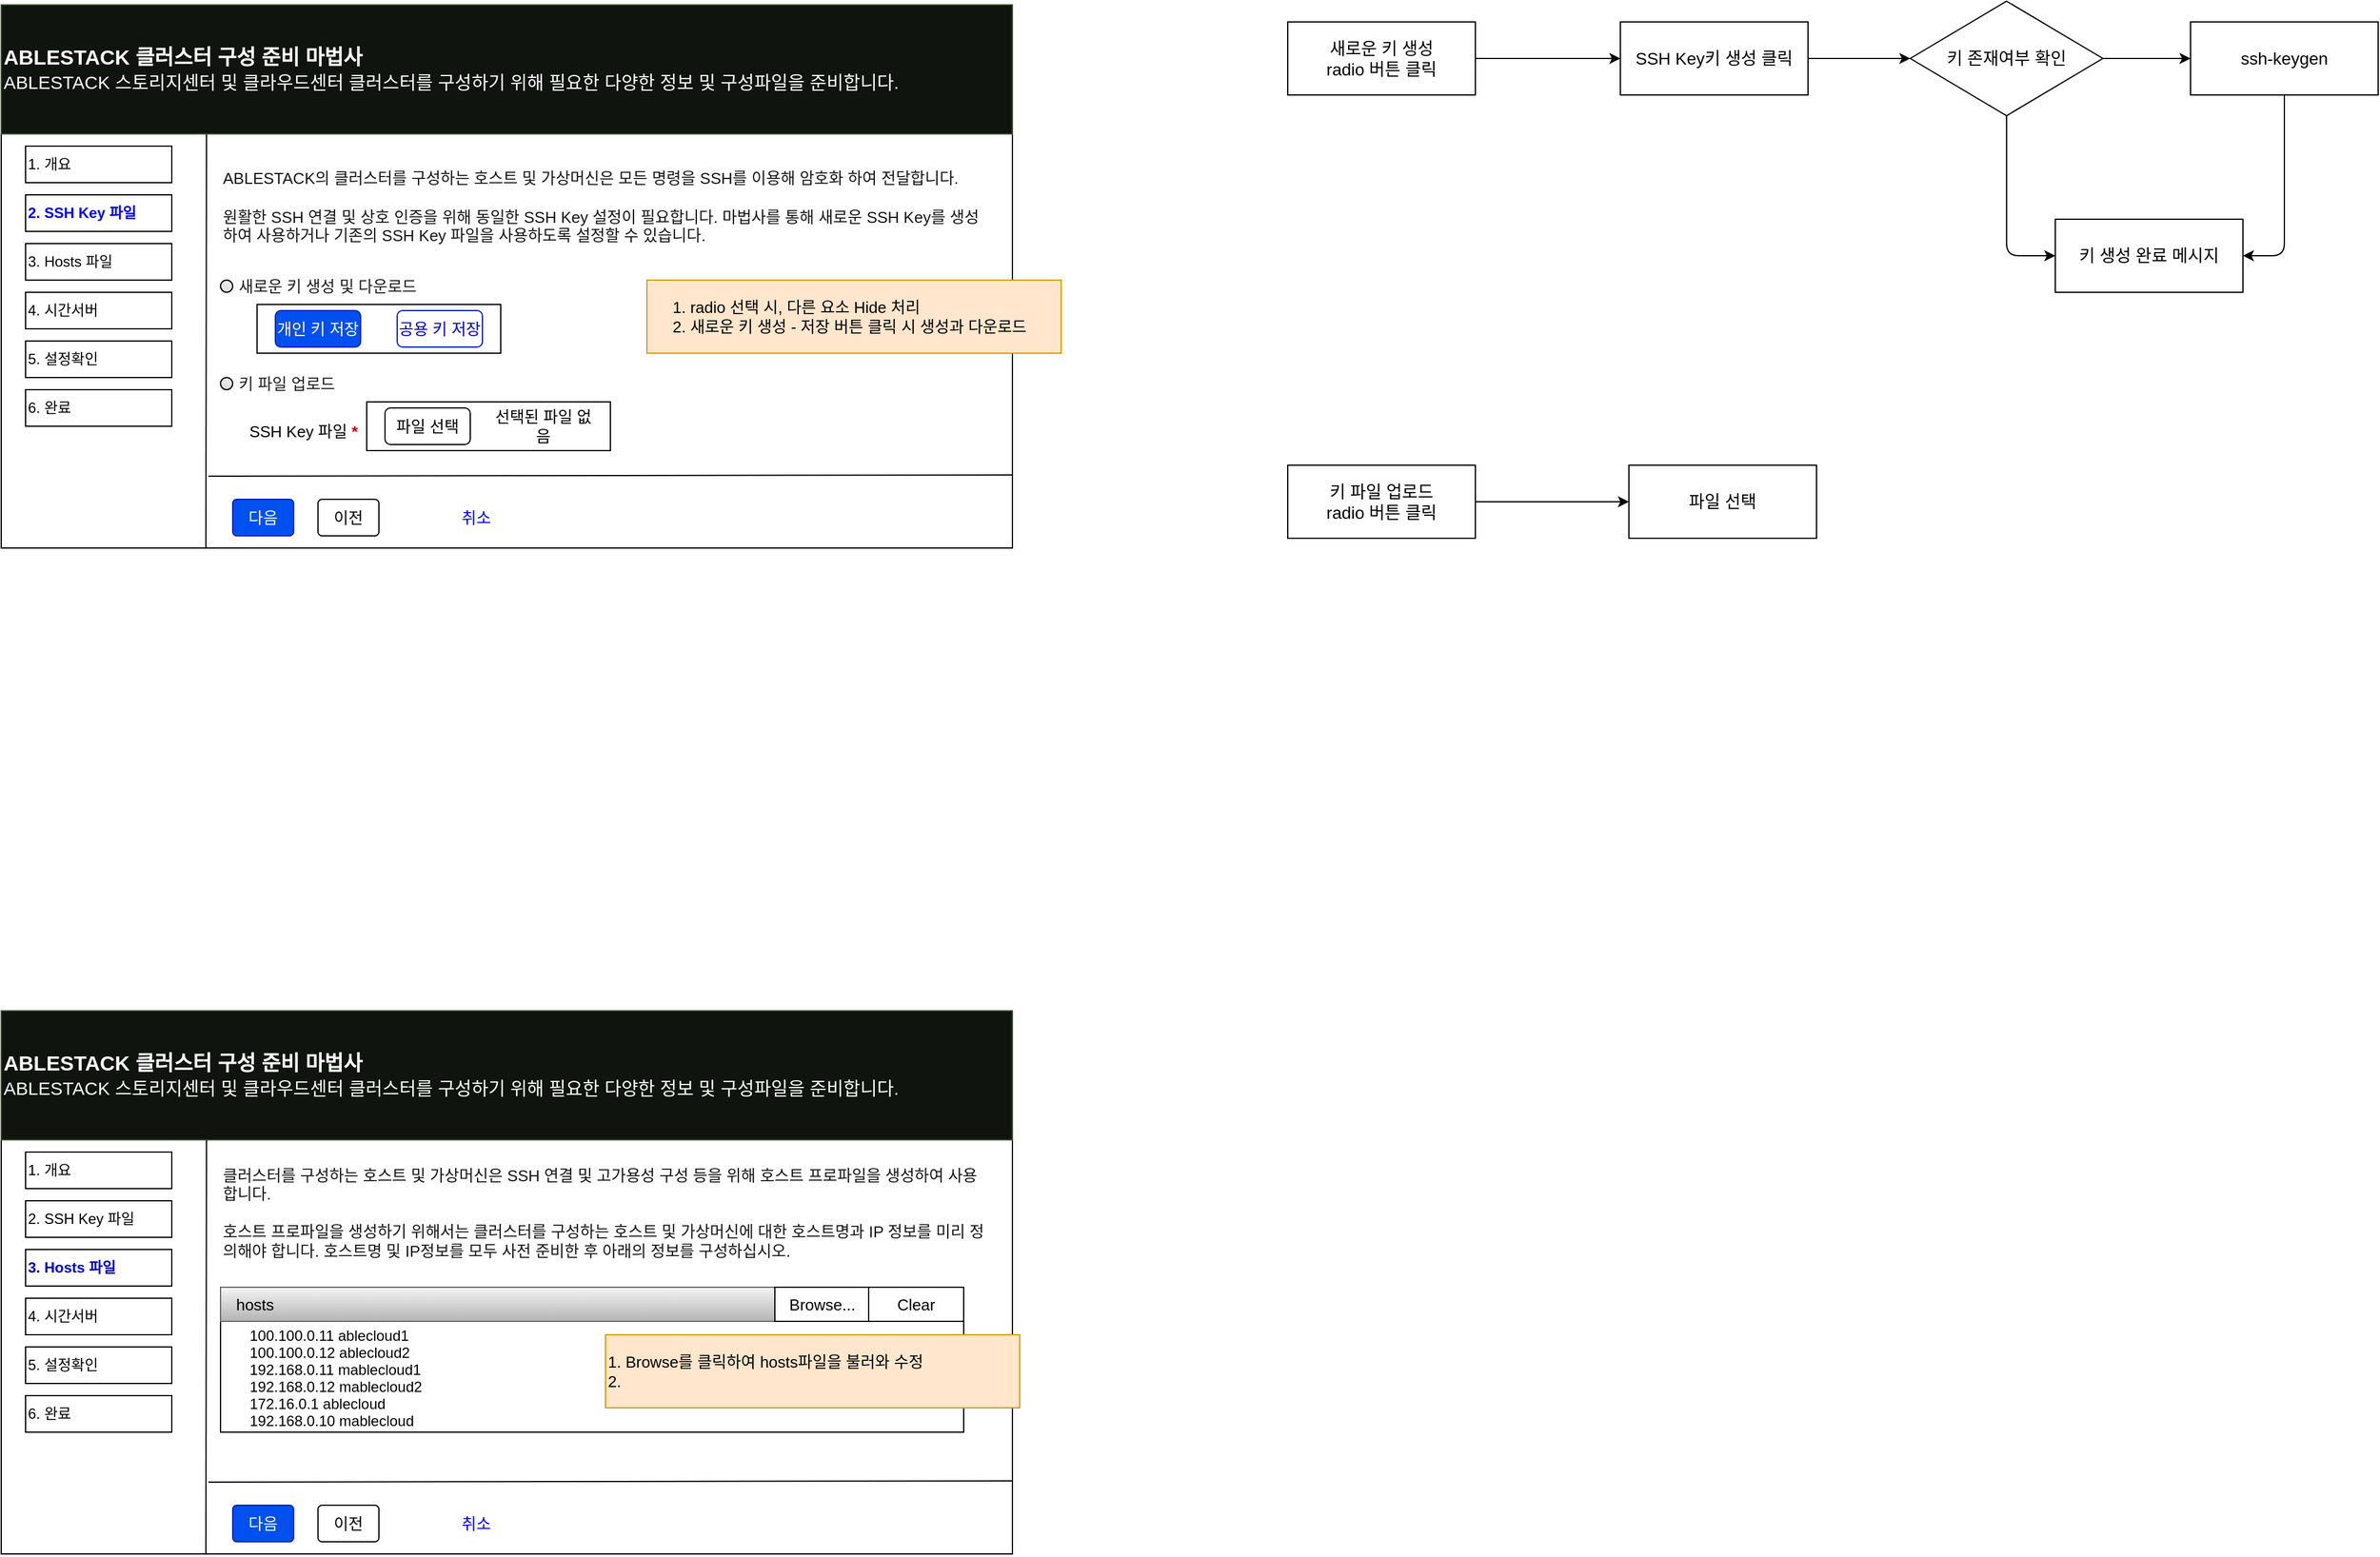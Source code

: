 <mxfile version="14.4.5" type="github">
  <diagram id="XoaDM2TkfQktanUWAJeV" name="클러스터 구성 준비(마법사)">
    <mxGraphModel dx="1334" dy="753" grid="1" gridSize="7" guides="1" tooltips="1" connect="1" arrows="1" fold="1" page="1" pageScale="1" pageWidth="1169" pageHeight="827" background="none" math="0" shadow="0">
      <root>
        <mxCell id="0" />
        <mxCell id="1" parent="0" />
        <mxCell id="__XMbqS7DblXaXG2py2k-1" value="" style="rounded=0;whiteSpace=wrap;html=1;" parent="1" vertex="1">
          <mxGeometry x="190" y="154" width="830" height="446" as="geometry" />
        </mxCell>
        <mxCell id="__XMbqS7DblXaXG2py2k-2" value="&lt;div style=&quot;&quot;&gt;&lt;font style=&quot;font-size: 17px&quot;&gt;&lt;b&gt;ABLESTACK 클러스터 구성 준비 마법사&lt;/b&gt;&lt;/font&gt;&lt;/div&gt;&lt;div style=&quot;font-size: 15px;&quot;&gt;&lt;font style=&quot;font-size: 15px&quot;&gt;ABLESTACK 스토리지센터 및 클라우드센터 클러스터를 구성하기 위해 필요한 다양한 정보 및 구성파일을 준비합니다.&lt;/font&gt;&lt;/div&gt;" style="text;html=1;strokeColor=#3A5431;align=left;verticalAlign=middle;whiteSpace=wrap;rounded=0;labelBackgroundColor=none;fontColor=#ffffff;fillColor=#10140F;" parent="1" vertex="1">
          <mxGeometry x="190" y="154" width="830" height="106" as="geometry" />
        </mxCell>
        <mxCell id="__XMbqS7DblXaXG2py2k-3" value="1. 개요" style="rounded=0;whiteSpace=wrap;html=1;align=left;" parent="1" vertex="1">
          <mxGeometry x="210" y="270" width="120" height="30" as="geometry" />
        </mxCell>
        <mxCell id="__XMbqS7DblXaXG2py2k-4" value="&lt;b&gt;2. SSH Key 파일&lt;/b&gt;" style="rounded=0;whiteSpace=wrap;html=1;align=left;fontColor=#0000FF;" parent="1" vertex="1">
          <mxGeometry x="210" y="310" width="120" height="30" as="geometry" />
        </mxCell>
        <mxCell id="__XMbqS7DblXaXG2py2k-5" value="3. Hosts 파일" style="rounded=0;whiteSpace=wrap;html=1;align=left;" parent="1" vertex="1">
          <mxGeometry x="210" y="350" width="120" height="30" as="geometry" />
        </mxCell>
        <mxCell id="__XMbqS7DblXaXG2py2k-6" value="5. 설정확인" style="rounded=0;whiteSpace=wrap;html=1;align=left;" parent="1" vertex="1">
          <mxGeometry x="210" y="430" width="120" height="30" as="geometry" />
        </mxCell>
        <mxCell id="__XMbqS7DblXaXG2py2k-7" value="4. 시간서버" style="rounded=0;whiteSpace=wrap;html=1;align=left;" parent="1" vertex="1">
          <mxGeometry x="210" y="390" width="120" height="30" as="geometry" />
        </mxCell>
        <mxCell id="__XMbqS7DblXaXG2py2k-8" value="6. 완료" style="rounded=0;whiteSpace=wrap;html=1;align=left;" parent="1" vertex="1">
          <mxGeometry x="210" y="470" width="120" height="30" as="geometry" />
        </mxCell>
        <mxCell id="__XMbqS7DblXaXG2py2k-11" value="" style="endArrow=none;html=1;fontColor=#FCFCFC;entryX=0.203;entryY=1.003;entryDx=0;entryDy=0;entryPerimeter=0;" parent="1" target="__XMbqS7DblXaXG2py2k-2" edge="1">
          <mxGeometry width="50" height="50" relative="1" as="geometry">
            <mxPoint x="358" y="600" as="sourcePoint" />
            <mxPoint x="640" y="300" as="targetPoint" />
          </mxGeometry>
        </mxCell>
        <mxCell id="__XMbqS7DblXaXG2py2k-12" value="" style="endArrow=none;html=1;fontColor=#FCFCFC;" parent="1" edge="1">
          <mxGeometry width="50" height="50" relative="1" as="geometry">
            <mxPoint x="360" y="541" as="sourcePoint" />
            <mxPoint x="1020" y="540" as="targetPoint" />
          </mxGeometry>
        </mxCell>
        <mxCell id="__XMbqS7DblXaXG2py2k-13" value="&lt;span style=&quot;color: rgb(21, 21, 21); font-family: redhattext, overpass, overpass, helvetica, arial, sans-serif; font-size: 13px; background-color: rgb(255, 255, 255);&quot;&gt;ABLESTACK의 클러스터를 구성하는 호스트 및 가상머신은 모든 명령을 SSH를 이용해 암호화 하여 전달합니다.&lt;/span&gt;&lt;br style=&quot;box-sizing: border-box; color: rgb(21, 21, 21); font-family: redhattext, overpass, overpass, helvetica, arial, sans-serif; font-size: 13px; background-color: rgb(255, 255, 255);&quot;&gt;&lt;br style=&quot;box-sizing: border-box; color: rgb(21, 21, 21); font-family: redhattext, overpass, overpass, helvetica, arial, sans-serif; font-size: 13px; background-color: rgb(255, 255, 255);&quot;&gt;&lt;span style=&quot;color: rgb(21, 21, 21); font-family: redhattext, overpass, overpass, helvetica, arial, sans-serif; font-size: 13px; background-color: rgb(255, 255, 255);&quot;&gt;원활한 SSH 연결 및 상호 인증을 위해 동일한 SSH Key 설정이 필요합니다. 마법사를 통해 새로운 SSH Key를 생성하여 사용하거나 기존의 SSH Key 파일을 사용하도록 설정할 수 있습니다.&lt;/span&gt;" style="text;html=1;strokeColor=none;fillColor=none;align=left;verticalAlign=middle;whiteSpace=wrap;rounded=0;labelBackgroundColor=none;fontColor=#1C1C1C;fontSize=13;" parent="1" vertex="1">
          <mxGeometry x="370" y="270" width="630" height="100" as="geometry" />
        </mxCell>
        <mxCell id="__XMbqS7DblXaXG2py2k-18" value="새로운 키 생성 및 다운로드" style="html=1;shadow=0;dashed=0;shape=mxgraph.bootstrap.radioButton2;labelPosition=right;verticalLabelPosition=middle;align=left;verticalAlign=middle;gradientColor=#DEDEDE;fillColor=#EDEDED;checked=0;spacing=5;checkedFill=#0085FC;checkedStroke=#ffffff;labelBackgroundColor=#ffffff;fontSize=13;fontColor=#1C1C1C;" parent="1" vertex="1">
          <mxGeometry x="370" y="380" width="10" height="10" as="geometry" />
        </mxCell>
        <mxCell id="__XMbqS7DblXaXG2py2k-19" value="키 파일 업로드" style="html=1;shadow=0;dashed=0;shape=mxgraph.bootstrap.radioButton2;labelPosition=right;verticalLabelPosition=middle;align=left;verticalAlign=middle;gradientColor=#DEDEDE;fillColor=#EDEDED;checked=0;spacing=5;checkedFill=#0085FC;checkedStroke=#ffffff;labelBackgroundColor=none;fontSize=13;fontColor=#1C1C1C;" parent="1" vertex="1">
          <mxGeometry x="370" y="460" width="10" height="10" as="geometry" />
        </mxCell>
        <mxCell id="__XMbqS7DblXaXG2py2k-28" value="" style="rounded=0;whiteSpace=wrap;html=1;labelBackgroundColor=none;fontSize=13;align=left;labelBorderColor=none;" parent="1" vertex="1">
          <mxGeometry x="400" y="400" width="200" height="40" as="geometry" />
        </mxCell>
        <mxCell id="__XMbqS7DblXaXG2py2k-29" value="개인 키 저장" style="rounded=1;whiteSpace=wrap;html=1;labelBackgroundColor=none;strokeColor=#001DBC;fillColor=#0050ef;fontSize=13;fontColor=#ffffff;align=center;" parent="1" vertex="1">
          <mxGeometry x="415" y="405" width="70" height="30" as="geometry" />
        </mxCell>
        <mxCell id="__XMbqS7DblXaXG2py2k-30" value="공용 키 저장" style="rounded=1;whiteSpace=wrap;html=1;labelBackgroundColor=none;strokeColor=#001DBC;fontSize=13;align=center;fillColor=#FFFFFF;fontColor=#0000CC;" parent="1" vertex="1">
          <mxGeometry x="515" y="405" width="70" height="30" as="geometry" />
        </mxCell>
        <mxCell id="__XMbqS7DblXaXG2py2k-33" value="" style="rounded=0;whiteSpace=wrap;html=1;labelBackgroundColor=none;fontSize=13;align=left;labelBorderColor=none;" parent="1" vertex="1">
          <mxGeometry x="490" y="480" width="200" height="40" as="geometry" />
        </mxCell>
        <mxCell id="__XMbqS7DblXaXG2py2k-34" value="파일 선택" style="rounded=1;whiteSpace=wrap;html=1;labelBackgroundColor=none;strokeColor=#000000;fillColor=#ffffff;fontSize=13;fontColor=#000000;align=center;" parent="1" vertex="1">
          <mxGeometry x="505" y="485" width="70" height="30" as="geometry" />
        </mxCell>
        <mxCell id="__XMbqS7DblXaXG2py2k-35" value="선택된 파일 없음" style="text;html=1;strokeColor=none;fillColor=none;align=center;verticalAlign=middle;whiteSpace=wrap;rounded=0;labelBackgroundColor=none;fontSize=13;fontColor=#000000;" parent="1" vertex="1">
          <mxGeometry x="590" y="490" width="90" height="20" as="geometry" />
        </mxCell>
        <mxCell id="__XMbqS7DblXaXG2py2k-36" value="SSH Key 파일 &lt;font color=&quot;#cc0000&quot;&gt;&lt;b&gt;*&lt;/b&gt;&lt;/font&gt;&amp;nbsp;" style="text;html=1;strokeColor=none;fillColor=none;align=center;verticalAlign=middle;whiteSpace=wrap;rounded=0;labelBackgroundColor=none;fontSize=13;fontColor=#000000;" parent="1" vertex="1">
          <mxGeometry x="390" y="493.5" width="100" height="20" as="geometry" />
        </mxCell>
        <mxCell id="__XMbqS7DblXaXG2py2k-38" value="&lt;div style=&quot;text-align: left&quot;&gt;&lt;span&gt;1. radio 선택 시, 다른 요소 Hide 처리&lt;/span&gt;&lt;/div&gt;&lt;span&gt;&lt;div style=&quot;text-align: left&quot;&gt;&lt;span&gt;2. 새로운 키 생성 - 저장 버튼 클릭 시 생성과 다운로드&amp;nbsp;&amp;nbsp;&lt;/span&gt;&lt;/div&gt;&lt;/span&gt;" style="rounded=0;whiteSpace=wrap;html=1;labelBackgroundColor=none;strokeColor=#d79b00;fillColor=#ffe6cc;fontSize=13;align=center;" parent="1" vertex="1">
          <mxGeometry x="720" y="380" width="340" height="60" as="geometry" />
        </mxCell>
        <mxCell id="__XMbqS7DblXaXG2py2k-39" value="다음" style="rounded=1;whiteSpace=wrap;html=1;labelBackgroundColor=none;strokeColor=#001DBC;fillColor=#0050ef;fontSize=13;fontColor=#ffffff;align=center;arcSize=11;" parent="1" vertex="1">
          <mxGeometry x="380" y="560" width="50" height="30" as="geometry" />
        </mxCell>
        <mxCell id="__XMbqS7DblXaXG2py2k-40" value="이전" style="rounded=1;whiteSpace=wrap;html=1;labelBackgroundColor=none;strokeColor=#000000;fillColor=#ffffff;fontSize=13;fontColor=#000000;align=center;arcSize=11;" parent="1" vertex="1">
          <mxGeometry x="450" y="560" width="50" height="30" as="geometry" />
        </mxCell>
        <mxCell id="__XMbqS7DblXaXG2py2k-41" value="취소" style="text;html=1;strokeColor=none;fillColor=none;align=center;verticalAlign=middle;whiteSpace=wrap;rounded=0;labelBackgroundColor=none;fontSize=13;fontColor=#0000FF;" parent="1" vertex="1">
          <mxGeometry x="560" y="565" width="40" height="20" as="geometry" />
        </mxCell>
        <mxCell id="__XMbqS7DblXaXG2py2k-42" value="" style="rounded=0;whiteSpace=wrap;html=1;" parent="1" vertex="1">
          <mxGeometry x="190" y="980" width="830" height="446" as="geometry" />
        </mxCell>
        <mxCell id="__XMbqS7DblXaXG2py2k-43" value="&lt;div style=&quot;&quot;&gt;&lt;font style=&quot;font-size: 17px&quot;&gt;&lt;b&gt;ABLESTACK 클러스터 구성 준비 마법사&lt;/b&gt;&lt;/font&gt;&lt;/div&gt;&lt;div style=&quot;font-size: 15px;&quot;&gt;&lt;font style=&quot;font-size: 15px&quot;&gt;ABLESTACK 스토리지센터 및 클라우드센터 클러스터를 구성하기 위해 필요한 다양한 정보 및 구성파일을 준비합니다.&lt;/font&gt;&lt;/div&gt;" style="text;html=1;strokeColor=#3A5431;align=left;verticalAlign=middle;whiteSpace=wrap;rounded=0;labelBackgroundColor=none;fontColor=#ffffff;fillColor=#10140F;" parent="1" vertex="1">
          <mxGeometry x="190" y="980" width="830" height="106" as="geometry" />
        </mxCell>
        <mxCell id="__XMbqS7DblXaXG2py2k-44" value="1. 개요" style="rounded=0;whiteSpace=wrap;html=1;align=left;" parent="1" vertex="1">
          <mxGeometry x="210" y="1096" width="120" height="30" as="geometry" />
        </mxCell>
        <mxCell id="__XMbqS7DblXaXG2py2k-45" value="&lt;span style=&quot;font-weight: normal&quot;&gt;&lt;font color=&quot;#000000&quot;&gt;2. SSH Key 파일&lt;/font&gt;&lt;/span&gt;" style="rounded=0;whiteSpace=wrap;html=1;align=left;fontColor=#0000FF;fontStyle=1" parent="1" vertex="1">
          <mxGeometry x="210" y="1136" width="120" height="30" as="geometry" />
        </mxCell>
        <mxCell id="__XMbqS7DblXaXG2py2k-46" value="&lt;b&gt;&lt;font color=&quot;#0000cc&quot;&gt;3. Hosts 파일&lt;/font&gt;&lt;/b&gt;" style="rounded=0;whiteSpace=wrap;html=1;align=left;" parent="1" vertex="1">
          <mxGeometry x="210" y="1176" width="120" height="30" as="geometry" />
        </mxCell>
        <mxCell id="__XMbqS7DblXaXG2py2k-47" value="5. 설정확인" style="rounded=0;whiteSpace=wrap;html=1;align=left;" parent="1" vertex="1">
          <mxGeometry x="210" y="1256" width="120" height="30" as="geometry" />
        </mxCell>
        <mxCell id="__XMbqS7DblXaXG2py2k-48" value="4. 시간서버" style="rounded=0;whiteSpace=wrap;html=1;align=left;" parent="1" vertex="1">
          <mxGeometry x="210" y="1216" width="120" height="30" as="geometry" />
        </mxCell>
        <mxCell id="__XMbqS7DblXaXG2py2k-49" value="6. 완료" style="rounded=0;whiteSpace=wrap;html=1;align=left;" parent="1" vertex="1">
          <mxGeometry x="210" y="1296" width="120" height="30" as="geometry" />
        </mxCell>
        <mxCell id="__XMbqS7DblXaXG2py2k-50" value="" style="endArrow=none;html=1;fontColor=#FCFCFC;entryX=0.203;entryY=1.003;entryDx=0;entryDy=0;entryPerimeter=0;" parent="1" target="__XMbqS7DblXaXG2py2k-43" edge="1">
          <mxGeometry width="50" height="50" relative="1" as="geometry">
            <mxPoint x="358" y="1426" as="sourcePoint" />
            <mxPoint x="640" y="1126" as="targetPoint" />
          </mxGeometry>
        </mxCell>
        <mxCell id="__XMbqS7DblXaXG2py2k-51" value="" style="endArrow=none;html=1;fontColor=#FCFCFC;" parent="1" edge="1">
          <mxGeometry width="50" height="50" relative="1" as="geometry">
            <mxPoint x="360" y="1367" as="sourcePoint" />
            <mxPoint x="1020" y="1366" as="targetPoint" />
          </mxGeometry>
        </mxCell>
        <mxCell id="__XMbqS7DblXaXG2py2k-52" value="&lt;font style=&quot;font-size: 13px&quot;&gt;&lt;span style=&quot;color: rgb(21 , 21 , 21) ; font-family: &amp;#34;redhattext&amp;#34; , &amp;#34;overpass&amp;#34; , &amp;#34;overpass&amp;#34; , &amp;#34;helvetica&amp;#34; , &amp;#34;arial&amp;#34; , sans-serif ; background-color: rgb(255 , 255 , 255)&quot;&gt;클러스터를 구성하는 호스트 및 가상머신은 SSH 연결 및 고가용성 구성 등을 위해 호스트 프로파일을 생성하여 사용합니다.&lt;/span&gt;&lt;br style=&quot;box-sizing: border-box ; color: rgb(21 , 21 , 21) ; font-family: &amp;#34;redhattext&amp;#34; , &amp;#34;overpass&amp;#34; , &amp;#34;overpass&amp;#34; , &amp;#34;helvetica&amp;#34; , &amp;#34;arial&amp;#34; , sans-serif ; background-color: rgb(255 , 255 , 255)&quot;&gt;&lt;br style=&quot;box-sizing: border-box ; color: rgb(21 , 21 , 21) ; font-family: &amp;#34;redhattext&amp;#34; , &amp;#34;overpass&amp;#34; , &amp;#34;overpass&amp;#34; , &amp;#34;helvetica&amp;#34; , &amp;#34;arial&amp;#34; , sans-serif ; background-color: rgb(255 , 255 , 255)&quot;&gt;&lt;span style=&quot;color: rgb(21 , 21 , 21) ; font-family: &amp;#34;redhattext&amp;#34; , &amp;#34;overpass&amp;#34; , &amp;#34;overpass&amp;#34; , &amp;#34;helvetica&amp;#34; , &amp;#34;arial&amp;#34; , sans-serif ; background-color: rgb(255 , 255 , 255)&quot;&gt;호스트 프로파일을 생성하기 위해서는 클러스터를 구성하는 호스트 및 가상머신에 대한 호스트명과 IP 정보를 미리 정의해야 합니다. 호스트명 및 IP정보를 모두 사전 준비한 후 아래의 정보를 구성하십시오.&lt;/span&gt;&lt;/font&gt;" style="text;html=1;strokeColor=none;fillColor=none;align=left;verticalAlign=middle;whiteSpace=wrap;rounded=0;labelBackgroundColor=none;fontColor=#1C1C1C;fontSize=13;" parent="1" vertex="1">
          <mxGeometry x="370" y="1096" width="630" height="100" as="geometry" />
        </mxCell>
        <mxCell id="__XMbqS7DblXaXG2py2k-62" value="다음" style="rounded=1;whiteSpace=wrap;html=1;labelBackgroundColor=none;strokeColor=#001DBC;fillColor=#0050ef;fontSize=13;fontColor=#ffffff;align=center;arcSize=11;" parent="1" vertex="1">
          <mxGeometry x="380" y="1386" width="50" height="30" as="geometry" />
        </mxCell>
        <mxCell id="__XMbqS7DblXaXG2py2k-63" value="이전" style="rounded=1;whiteSpace=wrap;html=1;labelBackgroundColor=none;strokeColor=#000000;fillColor=#ffffff;fontSize=13;fontColor=#000000;align=center;arcSize=11;" parent="1" vertex="1">
          <mxGeometry x="450" y="1386" width="50" height="30" as="geometry" />
        </mxCell>
        <mxCell id="__XMbqS7DblXaXG2py2k-64" value="취소" style="text;html=1;strokeColor=none;fillColor=none;align=center;verticalAlign=middle;whiteSpace=wrap;rounded=0;labelBackgroundColor=none;fontSize=13;fontColor=#0000FF;" parent="1" vertex="1">
          <mxGeometry x="560" y="1391" width="40" height="20" as="geometry" />
        </mxCell>
        <mxCell id="__XMbqS7DblXaXG2py2k-66" value="" style="rounded=0;whiteSpace=wrap;html=1;labelBackgroundColor=#080808;strokeColor=#000000;fillColor=#FFFFFF;fontSize=13;fontColor=#0000CC;align=center;" parent="1" vertex="1">
          <mxGeometry x="370" y="1235" width="610" height="91" as="geometry" />
        </mxCell>
        <mxCell id="__XMbqS7DblXaXG2py2k-67" value="&amp;nbsp; &amp;nbsp;hosts" style="rounded=0;whiteSpace=wrap;html=1;labelBackgroundColor=none;strokeColor=#666666;fillColor=#f5f5f5;fontSize=13;align=left;gradientColor=#b3b3b3;" parent="1" vertex="1">
          <mxGeometry x="370" y="1207" width="610" height="28" as="geometry" />
        </mxCell>
        <mxCell id="__XMbqS7DblXaXG2py2k-68" value="&lt;font color=&quot;#000000&quot;&gt;Browse...&lt;/font&gt;" style="rounded=0;whiteSpace=wrap;html=1;labelBackgroundColor=none;strokeColor=#000000;fillColor=#FFFFFF;fontSize=13;fontColor=#0000CC;align=center;" parent="1" vertex="1">
          <mxGeometry x="825" y="1207" width="78" height="28" as="geometry" />
        </mxCell>
        <mxCell id="__XMbqS7DblXaXG2py2k-69" value="&lt;font color=&quot;#000000&quot;&gt;Clear&lt;/font&gt;" style="rounded=0;whiteSpace=wrap;html=1;labelBackgroundColor=none;strokeColor=#000000;fillColor=#FFFFFF;fontSize=13;fontColor=#0000CC;align=center;" parent="1" vertex="1">
          <mxGeometry x="902" y="1207" width="78" height="28" as="geometry" />
        </mxCell>
        <mxCell id="__XMbqS7DblXaXG2py2k-70" value="&lt;p class=&quot;p1&quot; style=&quot;margin: 0px ; font-stretch: normal ; font-size: 12px ; line-height: normal ; color: rgb(0 , 0 , 0)&quot;&gt;100.100.0.11 ablecloud1&lt;/p&gt;&lt;p class=&quot;p1&quot; style=&quot;margin: 0px ; font-stretch: normal ; font-size: 12px ; line-height: normal ; color: rgb(0 , 0 , 0)&quot;&gt;100.100.0.12 ablecloud2&lt;/p&gt;&lt;p class=&quot;p1&quot; style=&quot;margin: 0px ; font-stretch: normal ; font-size: 12px ; line-height: normal ; color: rgb(0 , 0 , 0)&quot;&gt;192.168.0.11 mablecloud1&lt;/p&gt;&lt;p class=&quot;p1&quot; style=&quot;margin: 0px ; font-stretch: normal ; font-size: 12px ; line-height: normal ; color: rgb(0 , 0 , 0)&quot;&gt;192.168.0.12 mablecloud2&lt;/p&gt;&lt;p class=&quot;p1&quot; style=&quot;margin: 0px ; font-stretch: normal ; font-size: 12px ; line-height: normal ; color: rgb(0 , 0 , 0)&quot;&gt;172.16.0.1 ablecloud&lt;/p&gt;&lt;p class=&quot;p1&quot; style=&quot;margin: 0px ; font-stretch: normal ; font-size: 12px ; line-height: normal ; color: rgb(0 , 0 , 0)&quot;&gt;192.168.0.10 mablecloud&lt;/p&gt;" style="text;html=1;strokeColor=none;fillColor=none;align=left;verticalAlign=middle;whiteSpace=wrap;rounded=0;labelBackgroundColor=none;fontSize=13;fontColor=#0000CC;" parent="1" vertex="1">
          <mxGeometry x="392" y="1235" width="189" height="91" as="geometry" />
        </mxCell>
        <mxCell id="__XMbqS7DblXaXG2py2k-65" value="&lt;div&gt;1. Browse를 클릭하여 hosts파일을 불러와 수정&lt;/div&gt;&lt;div&gt;2.&amp;nbsp;&lt;/div&gt;" style="rounded=0;whiteSpace=wrap;html=1;labelBackgroundColor=none;strokeColor=#d79b00;fillColor=#ffe6cc;fontSize=13;align=left;" parent="1" vertex="1">
          <mxGeometry x="686" y="1246" width="340" height="60" as="geometry" />
        </mxCell>
        <mxCell id="GMiYerokD48OvthXEgpa-3" value="" style="edgeStyle=orthogonalEdgeStyle;orthogonalLoop=1;jettySize=auto;html=1;rounded=1;" edge="1" parent="1" source="GMiYerokD48OvthXEgpa-1" target="GMiYerokD48OvthXEgpa-2">
          <mxGeometry relative="1" as="geometry" />
        </mxCell>
        <mxCell id="GMiYerokD48OvthXEgpa-1" value="&lt;font style=&quot;font-size: 14px&quot;&gt;새로운 키 생성&lt;br&gt;radio 버튼 클릭&lt;br&gt;&lt;/font&gt;" style="rounded=0;whiteSpace=wrap;html=1;align=center;" vertex="1" parent="1">
          <mxGeometry x="1246" y="168" width="154" height="60" as="geometry" />
        </mxCell>
        <mxCell id="GMiYerokD48OvthXEgpa-16" value="" style="edgeStyle=orthogonalEdgeStyle;rounded=1;orthogonalLoop=1;jettySize=auto;html=1;entryX=0;entryY=0.5;entryDx=0;entryDy=0;" edge="1" parent="1" source="GMiYerokD48OvthXEgpa-2" target="GMiYerokD48OvthXEgpa-19">
          <mxGeometry relative="1" as="geometry">
            <mxPoint x="1753" y="216" as="targetPoint" />
          </mxGeometry>
        </mxCell>
        <mxCell id="GMiYerokD48OvthXEgpa-2" value="&lt;font style=&quot;font-size: 14px&quot;&gt;SSH Key키 생성 클릭&lt;/font&gt;" style="rounded=0;whiteSpace=wrap;html=1;align=center;" vertex="1" parent="1">
          <mxGeometry x="1519" y="168" width="154" height="60" as="geometry" />
        </mxCell>
        <mxCell id="GMiYerokD48OvthXEgpa-10" value="" style="edgeStyle=orthogonalEdgeStyle;orthogonalLoop=1;jettySize=auto;html=1;rounded=1;" edge="1" source="GMiYerokD48OvthXEgpa-12" target="GMiYerokD48OvthXEgpa-13" parent="1">
          <mxGeometry relative="1" as="geometry" />
        </mxCell>
        <mxCell id="GMiYerokD48OvthXEgpa-12" value="&lt;font style=&quot;font-size: 14px&quot;&gt;키 파일 업로드&lt;br&gt;radio 버튼 클릭&lt;br&gt;&lt;/font&gt;" style="rounded=0;whiteSpace=wrap;html=1;align=center;" vertex="1" parent="1">
          <mxGeometry x="1246" y="532" width="154" height="60" as="geometry" />
        </mxCell>
        <mxCell id="GMiYerokD48OvthXEgpa-13" value="&lt;font style=&quot;font-size: 14px&quot;&gt;파일 선택&lt;/font&gt;" style="rounded=0;whiteSpace=wrap;html=1;align=center;" vertex="1" parent="1">
          <mxGeometry x="1526" y="532" width="154" height="60" as="geometry" />
        </mxCell>
        <mxCell id="GMiYerokD48OvthXEgpa-18" value="" style="edgeStyle=orthogonalEdgeStyle;rounded=1;orthogonalLoop=1;jettySize=auto;html=1;exitX=1;exitY=0.5;exitDx=0;exitDy=0;" edge="1" parent="1" source="GMiYerokD48OvthXEgpa-19" target="GMiYerokD48OvthXEgpa-17">
          <mxGeometry relative="1" as="geometry">
            <mxPoint x="1907.0" y="216" as="sourcePoint" />
          </mxGeometry>
        </mxCell>
        <mxCell id="GMiYerokD48OvthXEgpa-24" style="edgeStyle=orthogonalEdgeStyle;rounded=1;orthogonalLoop=1;jettySize=auto;html=1;exitX=0.5;exitY=1;exitDx=0;exitDy=0;entryX=1;entryY=0.5;entryDx=0;entryDy=0;" edge="1" parent="1" source="GMiYerokD48OvthXEgpa-17" target="GMiYerokD48OvthXEgpa-22">
          <mxGeometry relative="1" as="geometry" />
        </mxCell>
        <mxCell id="GMiYerokD48OvthXEgpa-17" value="&lt;span style=&quot;font-size: 14px&quot;&gt;ssh-keygen&lt;/span&gt;" style="rounded=0;whiteSpace=wrap;html=1;align=center;" vertex="1" parent="1">
          <mxGeometry x="1987" y="168" width="154" height="60" as="geometry" />
        </mxCell>
        <mxCell id="GMiYerokD48OvthXEgpa-23" style="edgeStyle=orthogonalEdgeStyle;rounded=1;orthogonalLoop=1;jettySize=auto;html=1;exitX=0.5;exitY=1;exitDx=0;exitDy=0;entryX=0;entryY=0.5;entryDx=0;entryDy=0;" edge="1" parent="1" source="GMiYerokD48OvthXEgpa-19" target="GMiYerokD48OvthXEgpa-22">
          <mxGeometry relative="1" as="geometry" />
        </mxCell>
        <mxCell id="GMiYerokD48OvthXEgpa-19" value="&lt;span style=&quot;font-size: 14px&quot;&gt;키 존재여부 확인&lt;/span&gt;" style="rhombus;whiteSpace=wrap;html=1;align=center;" vertex="1" parent="1">
          <mxGeometry x="1757" y="151" width="158" height="94" as="geometry" />
        </mxCell>
        <mxCell id="GMiYerokD48OvthXEgpa-22" value="&lt;span style=&quot;font-size: 14px&quot;&gt;키 생성 완료 메시지&lt;/span&gt;" style="rounded=0;whiteSpace=wrap;html=1;align=center;" vertex="1" parent="1">
          <mxGeometry x="1876" y="330" width="154" height="60" as="geometry" />
        </mxCell>
      </root>
    </mxGraphModel>
  </diagram>
</mxfile>
